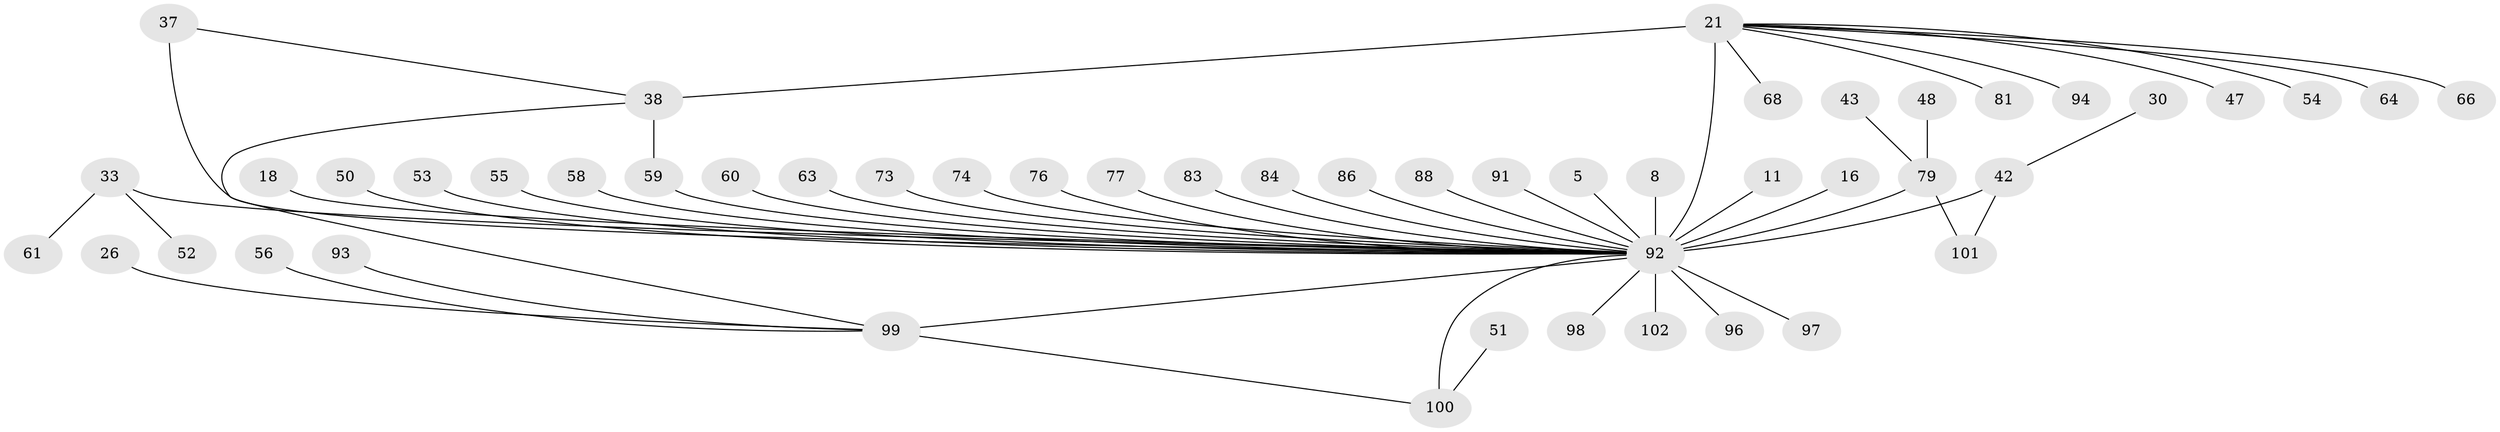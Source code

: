 // original degree distribution, {14: 0.0196078431372549, 11: 0.00980392156862745, 18: 0.0196078431372549, 3: 0.16666666666666666, 1: 0.46078431372549017, 6: 0.0196078431372549, 5: 0.029411764705882353, 2: 0.20588235294117646, 7: 0.0196078431372549, 4: 0.049019607843137254}
// Generated by graph-tools (version 1.1) at 2025/48/03/09/25 04:48:51]
// undirected, 51 vertices, 55 edges
graph export_dot {
graph [start="1"]
  node [color=gray90,style=filled];
  5;
  8;
  11;
  16;
  18;
  21 [super="+1"];
  26;
  30;
  33 [super="+7"];
  37 [super="+4"];
  38;
  42 [super="+19+27"];
  43;
  47;
  48;
  50;
  51;
  52;
  53;
  54 [super="+24"];
  55;
  56;
  58;
  59;
  60;
  61;
  63;
  64;
  66;
  68;
  73;
  74 [super="+49+70"];
  76;
  77;
  79 [super="+34+40"];
  81;
  83 [super="+46+78"];
  84;
  86;
  88;
  91 [super="+90"];
  92 [super="+65+72+44+89"];
  93;
  94 [super="+87"];
  96;
  97;
  98 [super="+57"];
  99 [super="+80+82"];
  100 [super="+95+71"];
  101 [super="+85"];
  102;
  5 -- 92;
  8 -- 92;
  11 -- 92;
  16 -- 92;
  18 -- 92;
  21 -- 38 [weight=2];
  21 -- 66;
  21 -- 68;
  21 -- 64;
  21 -- 47;
  21 -- 81;
  21 -- 92 [weight=19];
  21 -- 54;
  21 -- 94;
  26 -- 99;
  30 -- 42;
  33 -- 52;
  33 -- 61;
  33 -- 92 [weight=2];
  37 -- 38;
  37 -- 92 [weight=2];
  38 -- 59;
  38 -- 99;
  42 -- 92 [weight=2];
  42 -- 101;
  43 -- 79;
  48 -- 79;
  50 -- 92;
  51 -- 100;
  53 -- 92;
  55 -- 92;
  56 -- 99;
  58 -- 92;
  59 -- 92;
  60 -- 92;
  63 -- 92;
  73 -- 92;
  74 -- 92;
  76 -- 92;
  77 -- 92;
  79 -- 101;
  79 -- 92 [weight=3];
  83 -- 92;
  84 -- 92;
  86 -- 92;
  88 -- 92;
  91 -- 92;
  92 -- 96 [weight=2];
  92 -- 102;
  92 -- 97;
  92 -- 99 [weight=2];
  92 -- 100 [weight=4];
  92 -- 98;
  93 -- 99;
  99 -- 100 [weight=2];
}
